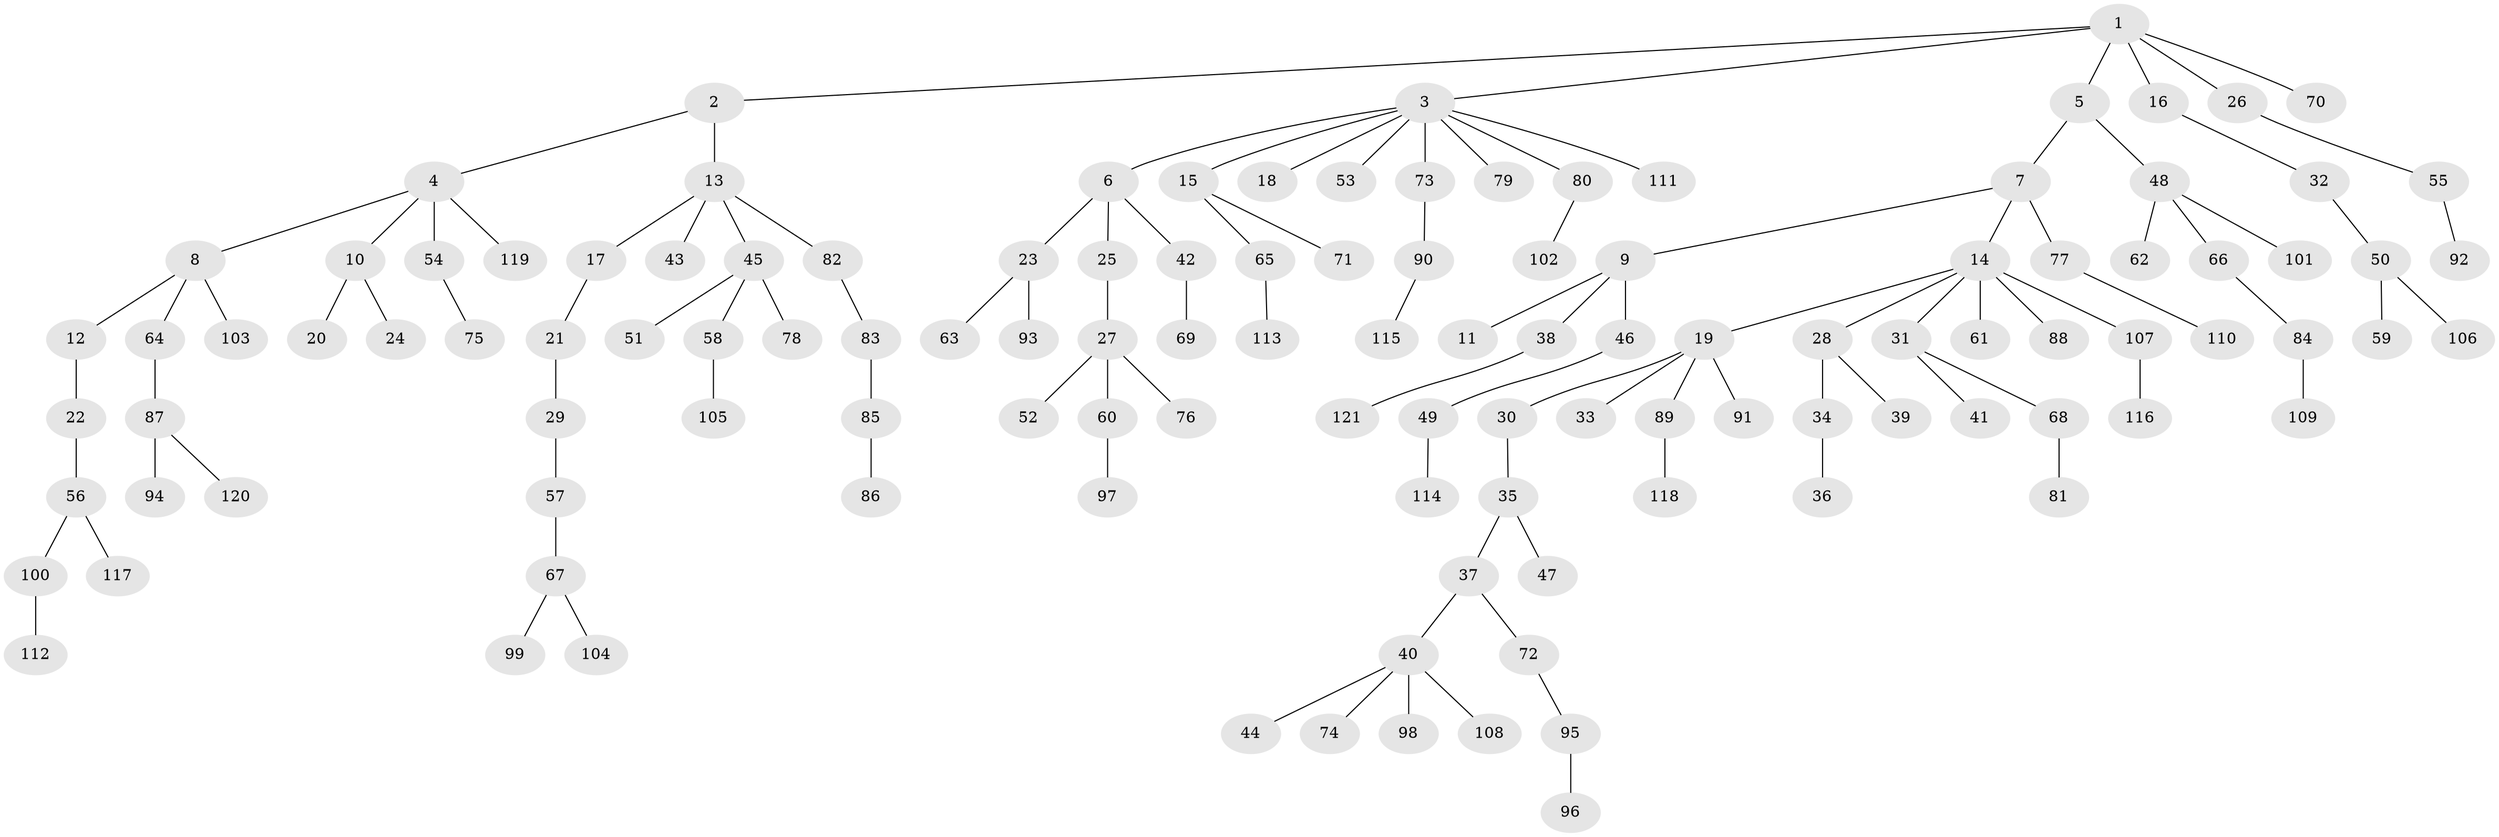 // coarse degree distribution, {6: 0.023809523809523808, 8: 0.011904761904761904, 5: 0.023809523809523808, 3: 0.05952380952380952, 4: 0.05952380952380952, 2: 0.30952380952380953, 1: 0.5, 7: 0.011904761904761904}
// Generated by graph-tools (version 1.1) at 2025/24/03/03/25 07:24:08]
// undirected, 121 vertices, 120 edges
graph export_dot {
graph [start="1"]
  node [color=gray90,style=filled];
  1;
  2;
  3;
  4;
  5;
  6;
  7;
  8;
  9;
  10;
  11;
  12;
  13;
  14;
  15;
  16;
  17;
  18;
  19;
  20;
  21;
  22;
  23;
  24;
  25;
  26;
  27;
  28;
  29;
  30;
  31;
  32;
  33;
  34;
  35;
  36;
  37;
  38;
  39;
  40;
  41;
  42;
  43;
  44;
  45;
  46;
  47;
  48;
  49;
  50;
  51;
  52;
  53;
  54;
  55;
  56;
  57;
  58;
  59;
  60;
  61;
  62;
  63;
  64;
  65;
  66;
  67;
  68;
  69;
  70;
  71;
  72;
  73;
  74;
  75;
  76;
  77;
  78;
  79;
  80;
  81;
  82;
  83;
  84;
  85;
  86;
  87;
  88;
  89;
  90;
  91;
  92;
  93;
  94;
  95;
  96;
  97;
  98;
  99;
  100;
  101;
  102;
  103;
  104;
  105;
  106;
  107;
  108;
  109;
  110;
  111;
  112;
  113;
  114;
  115;
  116;
  117;
  118;
  119;
  120;
  121;
  1 -- 2;
  1 -- 3;
  1 -- 5;
  1 -- 16;
  1 -- 26;
  1 -- 70;
  2 -- 4;
  2 -- 13;
  3 -- 6;
  3 -- 15;
  3 -- 18;
  3 -- 53;
  3 -- 73;
  3 -- 79;
  3 -- 80;
  3 -- 111;
  4 -- 8;
  4 -- 10;
  4 -- 54;
  4 -- 119;
  5 -- 7;
  5 -- 48;
  6 -- 23;
  6 -- 25;
  6 -- 42;
  7 -- 9;
  7 -- 14;
  7 -- 77;
  8 -- 12;
  8 -- 64;
  8 -- 103;
  9 -- 11;
  9 -- 38;
  9 -- 46;
  10 -- 20;
  10 -- 24;
  12 -- 22;
  13 -- 17;
  13 -- 43;
  13 -- 45;
  13 -- 82;
  14 -- 19;
  14 -- 28;
  14 -- 31;
  14 -- 61;
  14 -- 88;
  14 -- 107;
  15 -- 65;
  15 -- 71;
  16 -- 32;
  17 -- 21;
  19 -- 30;
  19 -- 33;
  19 -- 89;
  19 -- 91;
  21 -- 29;
  22 -- 56;
  23 -- 63;
  23 -- 93;
  25 -- 27;
  26 -- 55;
  27 -- 52;
  27 -- 60;
  27 -- 76;
  28 -- 34;
  28 -- 39;
  29 -- 57;
  30 -- 35;
  31 -- 41;
  31 -- 68;
  32 -- 50;
  34 -- 36;
  35 -- 37;
  35 -- 47;
  37 -- 40;
  37 -- 72;
  38 -- 121;
  40 -- 44;
  40 -- 74;
  40 -- 98;
  40 -- 108;
  42 -- 69;
  45 -- 51;
  45 -- 58;
  45 -- 78;
  46 -- 49;
  48 -- 62;
  48 -- 66;
  48 -- 101;
  49 -- 114;
  50 -- 59;
  50 -- 106;
  54 -- 75;
  55 -- 92;
  56 -- 100;
  56 -- 117;
  57 -- 67;
  58 -- 105;
  60 -- 97;
  64 -- 87;
  65 -- 113;
  66 -- 84;
  67 -- 99;
  67 -- 104;
  68 -- 81;
  72 -- 95;
  73 -- 90;
  77 -- 110;
  80 -- 102;
  82 -- 83;
  83 -- 85;
  84 -- 109;
  85 -- 86;
  87 -- 94;
  87 -- 120;
  89 -- 118;
  90 -- 115;
  95 -- 96;
  100 -- 112;
  107 -- 116;
}
